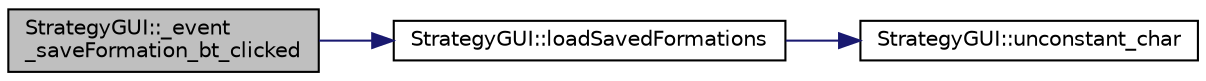 digraph "StrategyGUI::_event_saveFormation_bt_clicked"
{
 // INTERACTIVE_SVG=YES
  edge [fontname="Helvetica",fontsize="10",labelfontname="Helvetica",labelfontsize="10"];
  node [fontname="Helvetica",fontsize="10",shape=record];
  rankdir="LR";
  Node35 [label="StrategyGUI::_event\l_saveFormation_bt_clicked",height=0.2,width=0.4,color="black", fillcolor="grey75", style="filled", fontcolor="black"];
  Node35 -> Node36 [color="midnightblue",fontsize="10",style="solid",fontname="Helvetica"];
  Node36 [label="StrategyGUI::loadSavedFormations",height=0.2,width=0.4,color="black", fillcolor="white", style="filled",URL="$class_strategy_g_u_i.html#a616a0f321878532cf85cfd02564758b5",tooltip="Loads formation.txt file and appends the saved formations on the checkbox. "];
  Node36 -> Node37 [color="midnightblue",fontsize="10",style="solid",fontname="Helvetica"];
  Node37 [label="StrategyGUI::unconstant_char",height=0.2,width=0.4,color="black", fillcolor="white", style="filled",URL="$class_strategy_g_u_i.html#a6d19f90621b2b2d6cad000b196e697d9",tooltip="Converts a constant string to an inconstant one. "];
}
